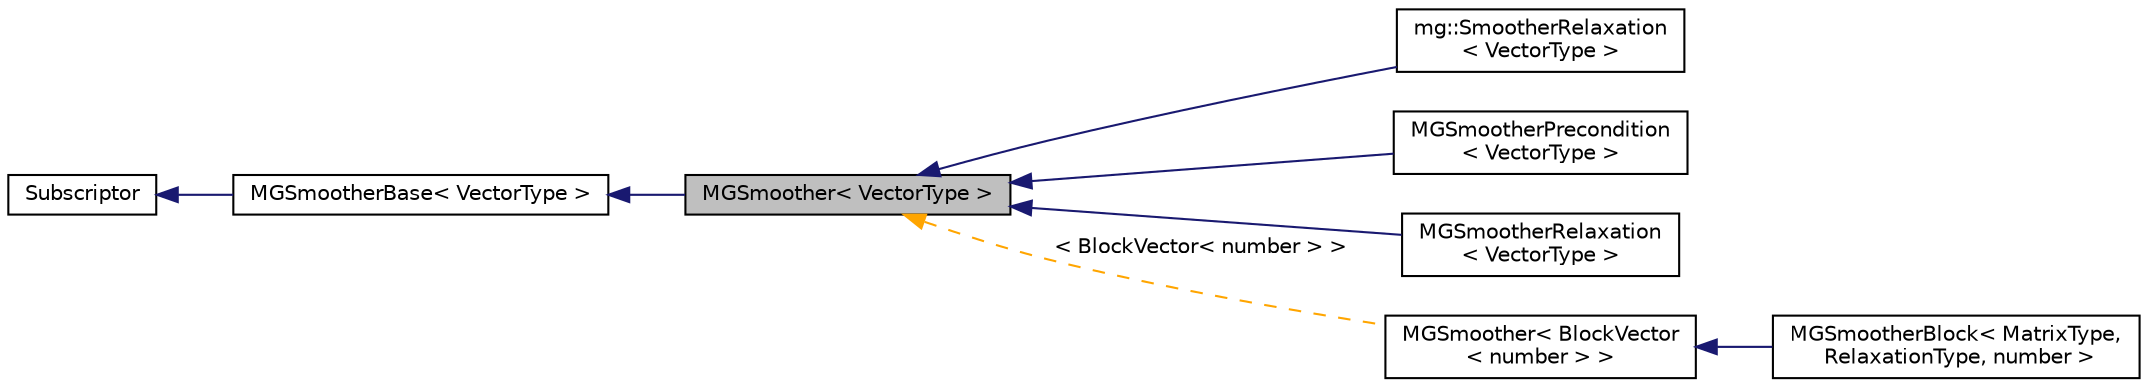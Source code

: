 digraph "MGSmoother&lt; VectorType &gt;"
{
 // LATEX_PDF_SIZE
  edge [fontname="Helvetica",fontsize="10",labelfontname="Helvetica",labelfontsize="10"];
  node [fontname="Helvetica",fontsize="10",shape=record];
  rankdir="LR";
  Node1 [label="MGSmoother\< VectorType \>",height=0.2,width=0.4,color="black", fillcolor="grey75", style="filled", fontcolor="black",tooltip=" "];
  Node2 -> Node1 [dir="back",color="midnightblue",fontsize="10",style="solid",fontname="Helvetica"];
  Node2 [label="MGSmootherBase\< VectorType \>",height=0.2,width=0.4,color="black", fillcolor="white", style="filled",URL="$classMGSmootherBase.html",tooltip=" "];
  Node3 -> Node2 [dir="back",color="midnightblue",fontsize="10",style="solid",fontname="Helvetica"];
  Node3 [label="Subscriptor",height=0.2,width=0.4,color="black", fillcolor="white", style="filled",URL="$classSubscriptor.html",tooltip=" "];
  Node1 -> Node4 [dir="back",color="midnightblue",fontsize="10",style="solid",fontname="Helvetica"];
  Node4 [label="mg::SmootherRelaxation\l\< VectorType \>",height=0.2,width=0.4,color="black", fillcolor="white", style="filled",URL="$classmg_1_1SmootherRelaxation.html",tooltip=" "];
  Node1 -> Node5 [dir="back",color="midnightblue",fontsize="10",style="solid",fontname="Helvetica"];
  Node5 [label="MGSmootherPrecondition\l\< VectorType \>",height=0.2,width=0.4,color="black", fillcolor="white", style="filled",URL="$classMGSmootherPrecondition.html",tooltip=" "];
  Node1 -> Node6 [dir="back",color="midnightblue",fontsize="10",style="solid",fontname="Helvetica"];
  Node6 [label="MGSmootherRelaxation\l\< VectorType \>",height=0.2,width=0.4,color="black", fillcolor="white", style="filled",URL="$classMGSmootherRelaxation.html",tooltip=" "];
  Node1 -> Node7 [dir="back",color="orange",fontsize="10",style="dashed",label=" \< BlockVector\< number \> \>" ,fontname="Helvetica"];
  Node7 [label="MGSmoother\< BlockVector\l\< number \> \>",height=0.2,width=0.4,color="black", fillcolor="white", style="filled",URL="$classMGSmoother.html",tooltip=" "];
  Node7 -> Node8 [dir="back",color="midnightblue",fontsize="10",style="solid",fontname="Helvetica"];
  Node8 [label="MGSmootherBlock\< MatrixType,\l RelaxationType, number \>",height=0.2,width=0.4,color="black", fillcolor="white", style="filled",URL="$classMGSmootherBlock.html",tooltip=" "];
}
